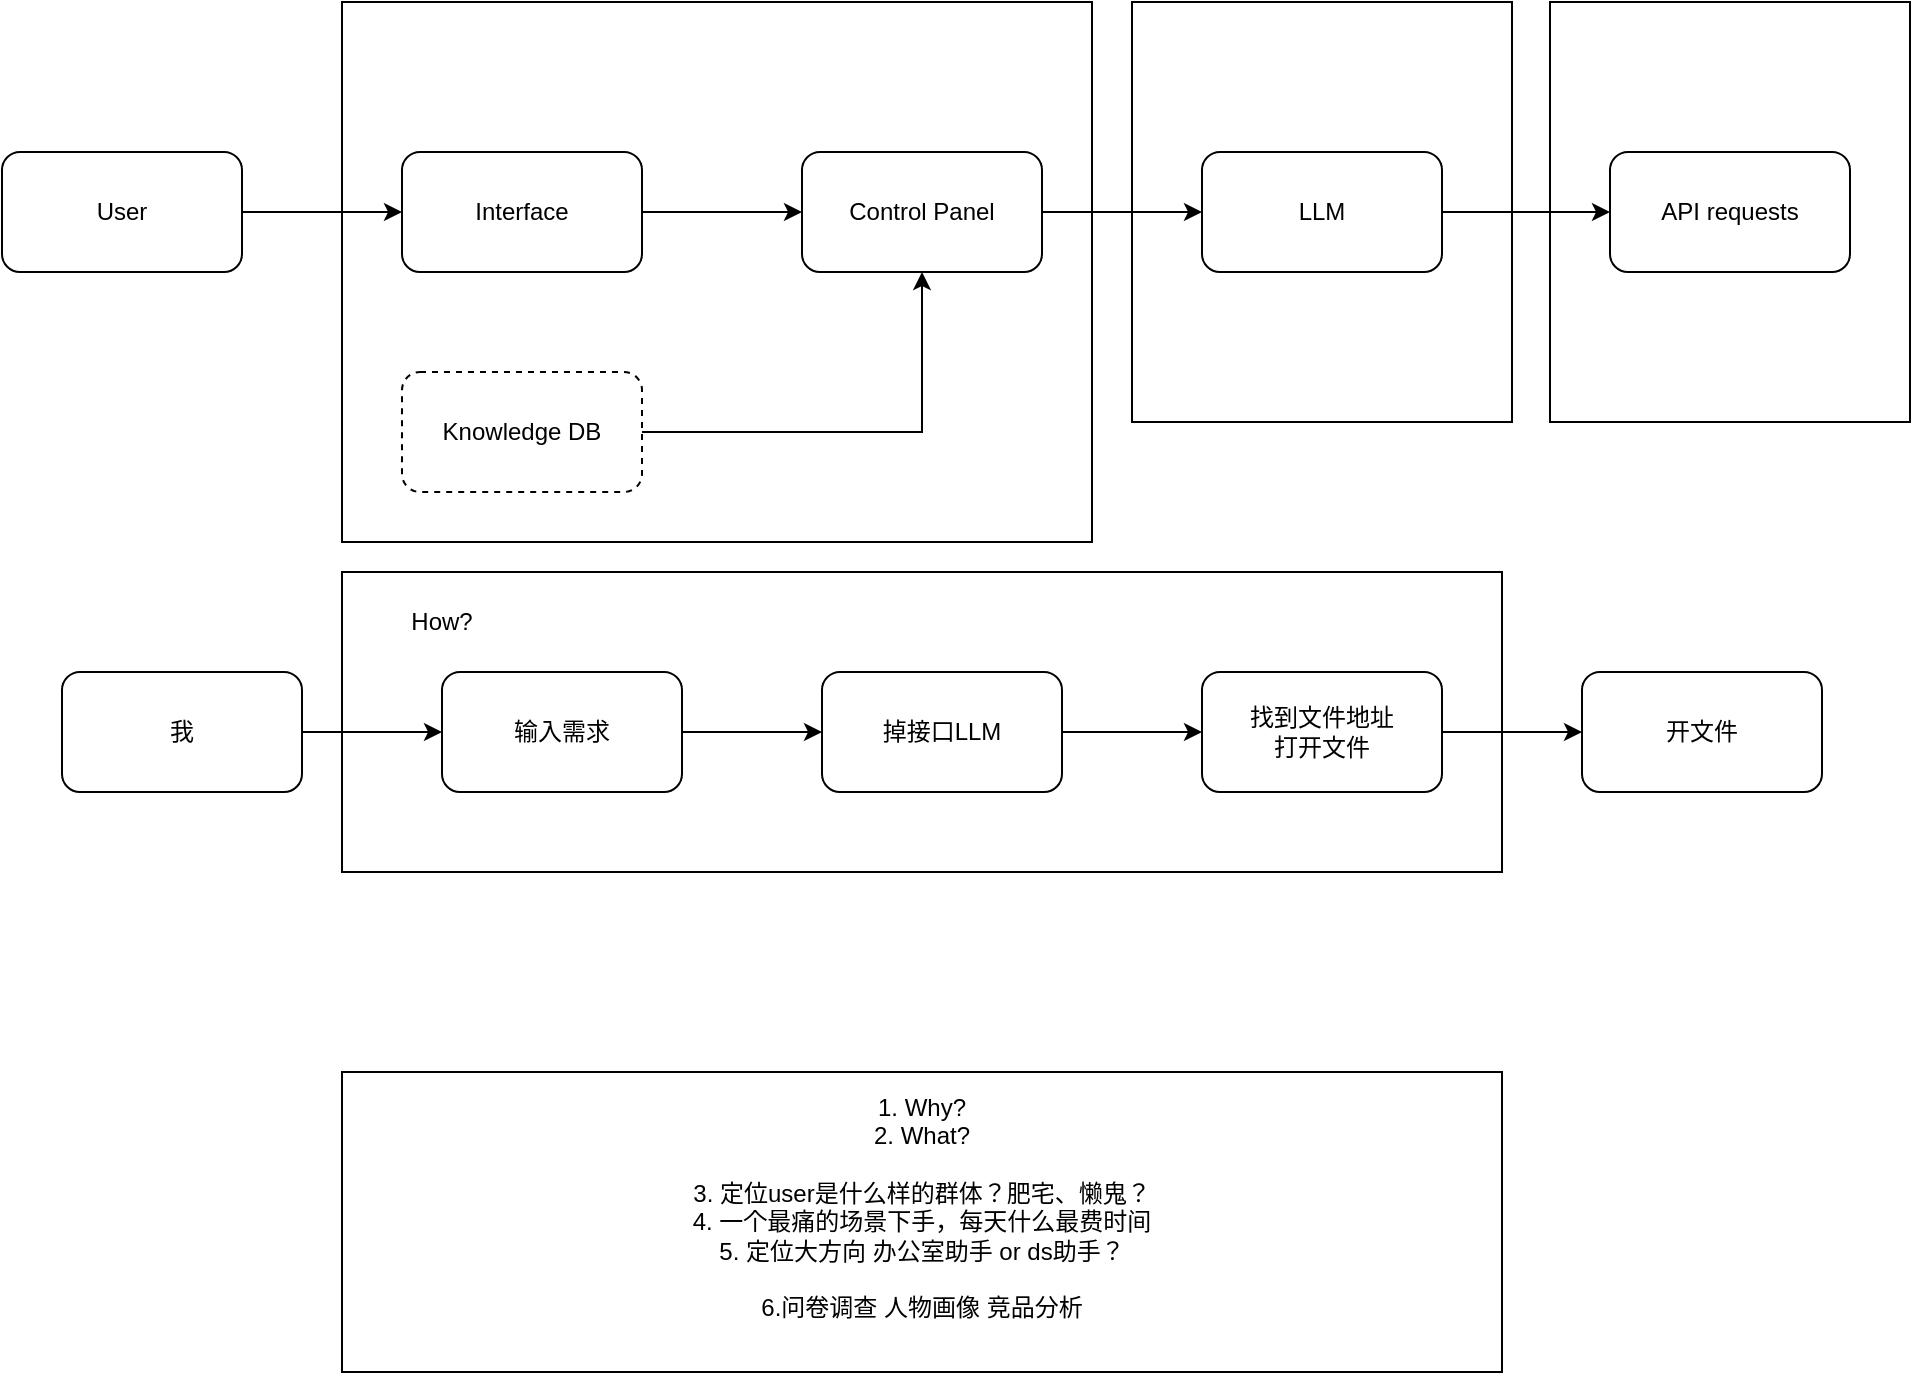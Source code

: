<mxfile version="24.7.17">
  <diagram name="Page-1" id="TfmvpxrD_Aham3wnOsQX">
    <mxGraphModel dx="954" dy="590" grid="1" gridSize="10" guides="1" tooltips="1" connect="1" arrows="1" fold="1" page="1" pageScale="1" pageWidth="850" pageHeight="1100" math="0" shadow="0">
      <root>
        <mxCell id="0" />
        <mxCell id="1" parent="0" />
        <mxCell id="Ylz6w0CrA1kzRb9alw8T-37" value="" style="rounded=0;whiteSpace=wrap;html=1;" vertex="1" parent="1">
          <mxGeometry x="270" y="450" width="580" height="150" as="geometry" />
        </mxCell>
        <mxCell id="Ylz6w0CrA1kzRb9alw8T-14" value="" style="rounded=0;whiteSpace=wrap;html=1;" vertex="1" parent="1">
          <mxGeometry x="270" y="165" width="375" height="270" as="geometry" />
        </mxCell>
        <mxCell id="Ylz6w0CrA1kzRb9alw8T-13" value="" style="rounded=0;whiteSpace=wrap;html=1;" vertex="1" parent="1">
          <mxGeometry x="665" y="165" width="190" height="210" as="geometry" />
        </mxCell>
        <mxCell id="Ylz6w0CrA1kzRb9alw8T-12" value="" style="rounded=0;whiteSpace=wrap;html=1;" vertex="1" parent="1">
          <mxGeometry x="874" y="165" width="180" height="210" as="geometry" />
        </mxCell>
        <mxCell id="Ylz6w0CrA1kzRb9alw8T-3" value="" style="edgeStyle=orthogonalEdgeStyle;rounded=0;orthogonalLoop=1;jettySize=auto;html=1;" edge="1" parent="1" source="Ylz6w0CrA1kzRb9alw8T-1" target="Ylz6w0CrA1kzRb9alw8T-2">
          <mxGeometry relative="1" as="geometry" />
        </mxCell>
        <mxCell id="Ylz6w0CrA1kzRb9alw8T-1" value="User" style="rounded=1;whiteSpace=wrap;html=1;" vertex="1" parent="1">
          <mxGeometry x="100" y="240" width="120" height="60" as="geometry" />
        </mxCell>
        <mxCell id="Ylz6w0CrA1kzRb9alw8T-5" value="" style="edgeStyle=orthogonalEdgeStyle;rounded=0;orthogonalLoop=1;jettySize=auto;html=1;" edge="1" parent="1" source="Ylz6w0CrA1kzRb9alw8T-2" target="Ylz6w0CrA1kzRb9alw8T-4">
          <mxGeometry relative="1" as="geometry" />
        </mxCell>
        <mxCell id="Ylz6w0CrA1kzRb9alw8T-2" value="Interface" style="rounded=1;whiteSpace=wrap;html=1;" vertex="1" parent="1">
          <mxGeometry x="300" y="240" width="120" height="60" as="geometry" />
        </mxCell>
        <mxCell id="Ylz6w0CrA1kzRb9alw8T-7" value="" style="edgeStyle=orthogonalEdgeStyle;rounded=0;orthogonalLoop=1;jettySize=auto;html=1;" edge="1" parent="1" source="Ylz6w0CrA1kzRb9alw8T-4" target="Ylz6w0CrA1kzRb9alw8T-6">
          <mxGeometry relative="1" as="geometry" />
        </mxCell>
        <mxCell id="Ylz6w0CrA1kzRb9alw8T-4" value="Control Panel" style="rounded=1;whiteSpace=wrap;html=1;" vertex="1" parent="1">
          <mxGeometry x="500" y="240" width="120" height="60" as="geometry" />
        </mxCell>
        <mxCell id="Ylz6w0CrA1kzRb9alw8T-9" value="" style="edgeStyle=orthogonalEdgeStyle;rounded=0;orthogonalLoop=1;jettySize=auto;html=1;" edge="1" parent="1" source="Ylz6w0CrA1kzRb9alw8T-6" target="Ylz6w0CrA1kzRb9alw8T-8">
          <mxGeometry relative="1" as="geometry" />
        </mxCell>
        <mxCell id="Ylz6w0CrA1kzRb9alw8T-6" value="LLM" style="rounded=1;whiteSpace=wrap;html=1;" vertex="1" parent="1">
          <mxGeometry x="700" y="240" width="120" height="60" as="geometry" />
        </mxCell>
        <mxCell id="Ylz6w0CrA1kzRb9alw8T-8" value="API requests" style="rounded=1;whiteSpace=wrap;html=1;" vertex="1" parent="1">
          <mxGeometry x="904" y="240" width="120" height="60" as="geometry" />
        </mxCell>
        <mxCell id="Ylz6w0CrA1kzRb9alw8T-11" style="edgeStyle=orthogonalEdgeStyle;rounded=0;orthogonalLoop=1;jettySize=auto;html=1;entryX=0.5;entryY=1;entryDx=0;entryDy=0;" edge="1" parent="1" source="Ylz6w0CrA1kzRb9alw8T-10" target="Ylz6w0CrA1kzRb9alw8T-4">
          <mxGeometry relative="1" as="geometry" />
        </mxCell>
        <mxCell id="Ylz6w0CrA1kzRb9alw8T-10" value="Knowledge DB" style="rounded=1;whiteSpace=wrap;html=1;dashed=1;" vertex="1" parent="1">
          <mxGeometry x="300" y="350" width="120" height="60" as="geometry" />
        </mxCell>
        <mxCell id="Ylz6w0CrA1kzRb9alw8T-36" style="edgeStyle=orthogonalEdgeStyle;rounded=0;orthogonalLoop=1;jettySize=auto;html=1;exitX=1;exitY=0.5;exitDx=0;exitDy=0;" edge="1" parent="1" source="Ylz6w0CrA1kzRb9alw8T-27" target="Ylz6w0CrA1kzRb9alw8T-28">
          <mxGeometry relative="1" as="geometry" />
        </mxCell>
        <mxCell id="Ylz6w0CrA1kzRb9alw8T-27" value="我" style="rounded=1;whiteSpace=wrap;html=1;" vertex="1" parent="1">
          <mxGeometry x="130" y="500" width="120" height="60" as="geometry" />
        </mxCell>
        <mxCell id="Ylz6w0CrA1kzRb9alw8T-35" style="edgeStyle=orthogonalEdgeStyle;rounded=0;orthogonalLoop=1;jettySize=auto;html=1;exitX=1;exitY=0.5;exitDx=0;exitDy=0;" edge="1" parent="1" source="Ylz6w0CrA1kzRb9alw8T-28" target="Ylz6w0CrA1kzRb9alw8T-29">
          <mxGeometry relative="1" as="geometry" />
        </mxCell>
        <mxCell id="Ylz6w0CrA1kzRb9alw8T-28" value="输入需求" style="rounded=1;whiteSpace=wrap;html=1;" vertex="1" parent="1">
          <mxGeometry x="320" y="500" width="120" height="60" as="geometry" />
        </mxCell>
        <mxCell id="Ylz6w0CrA1kzRb9alw8T-32" value="" style="edgeStyle=orthogonalEdgeStyle;rounded=0;orthogonalLoop=1;jettySize=auto;html=1;" edge="1" parent="1" source="Ylz6w0CrA1kzRb9alw8T-29" target="Ylz6w0CrA1kzRb9alw8T-31">
          <mxGeometry relative="1" as="geometry" />
        </mxCell>
        <mxCell id="Ylz6w0CrA1kzRb9alw8T-29" value="掉接口LLM" style="rounded=1;whiteSpace=wrap;html=1;" vertex="1" parent="1">
          <mxGeometry x="510" y="500" width="120" height="60" as="geometry" />
        </mxCell>
        <mxCell id="Ylz6w0CrA1kzRb9alw8T-30" value="开文件" style="rounded=1;whiteSpace=wrap;html=1;" vertex="1" parent="1">
          <mxGeometry x="890" y="500" width="120" height="60" as="geometry" />
        </mxCell>
        <mxCell id="Ylz6w0CrA1kzRb9alw8T-34" style="edgeStyle=orthogonalEdgeStyle;rounded=0;orthogonalLoop=1;jettySize=auto;html=1;" edge="1" parent="1" source="Ylz6w0CrA1kzRb9alw8T-31" target="Ylz6w0CrA1kzRb9alw8T-30">
          <mxGeometry relative="1" as="geometry" />
        </mxCell>
        <mxCell id="Ylz6w0CrA1kzRb9alw8T-31" value="找到文件地址&lt;br&gt;打开文件" style="rounded=1;whiteSpace=wrap;html=1;" vertex="1" parent="1">
          <mxGeometry x="700" y="500" width="120" height="60" as="geometry" />
        </mxCell>
        <mxCell id="Ylz6w0CrA1kzRb9alw8T-39" value="1. Why?&lt;br&gt;2. What?&lt;div&gt;&lt;br&gt;&lt;/div&gt;&lt;div&gt;3. 定位user是什么样的群体？肥宅、懒鬼？&lt;/div&gt;&lt;div&gt;4. 一个最痛的场景下手，每天什么最费时间&lt;/div&gt;&lt;div&gt;5. 定位大方向 办公室助手 or ds助手？&lt;/div&gt;&lt;div&gt;&lt;br&gt;&lt;/div&gt;&lt;div&gt;6.问卷调查 人物画像 竞品分析&lt;/div&gt;&lt;div&gt;&lt;br&gt;&lt;/div&gt;" style="rounded=0;whiteSpace=wrap;html=1;" vertex="1" parent="1">
          <mxGeometry x="270" y="700" width="580" height="150" as="geometry" />
        </mxCell>
        <mxCell id="Ylz6w0CrA1kzRb9alw8T-40" value="How?" style="text;html=1;align=center;verticalAlign=middle;whiteSpace=wrap;rounded=0;" vertex="1" parent="1">
          <mxGeometry x="290" y="460" width="60" height="30" as="geometry" />
        </mxCell>
      </root>
    </mxGraphModel>
  </diagram>
</mxfile>
